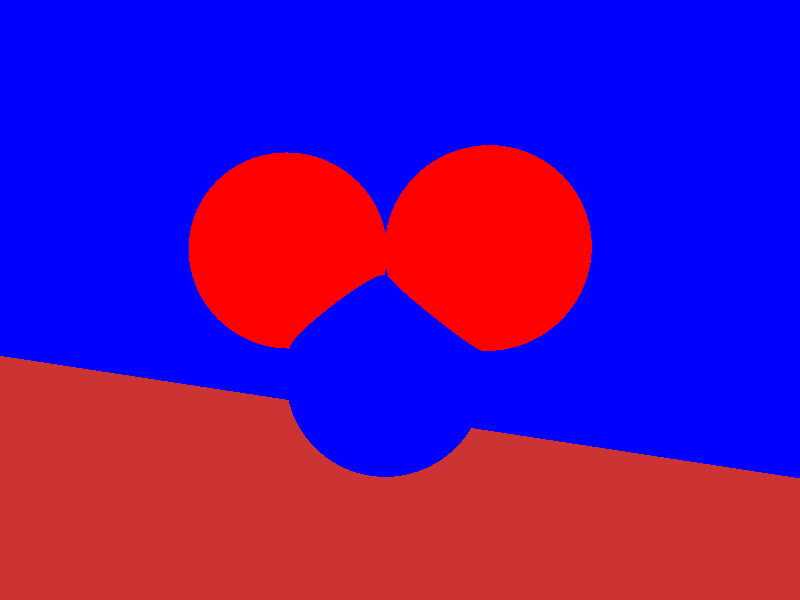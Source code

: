 // cs473, simple color bleeding set up
camera {
  location  <-2, 0, 14>
  up        <0,  1,  0>
  right     <1.333333, 0,  0>
  look_at   <0, 0, 0>
}

light_source {<5, 10, 5> color rgb <1.0, 1.0, 1.0>}

// floor
plane {<0, 1, 0>, -3
  pigment {color rgb <0.8, 0.2, 0.2>}
  finish {ambient 0.1 diffuse 0.8}
  translate <0, -1, 0>
}

// back wall
plane {<0, 0, 1>, -5
  pigment {color rgb <0.0, 0.0, 1.0>}
  finish {ambient 0.1 diffuse 0.8}
  rotate <0, 30, 0>
}

sphere { <2, 4, 0>, 2
  pigment { color rgb <1.0, 0.0, 0.0>}
  finish {ambient 0.1 diffuse 0.8}
  translate <-4, -3, 2>
}

sphere { <6, 4, 0>, 2
  pigment { color rgb <1.0, 0.0, 0.0>}
  finish {ambient 0.1 diffuse 0.8}
  translate <-4, -3, 2>
}

sphere { <4, 1.5, 0>, 2
  pigment { color rgb <0.0, 0.0, 1.0>}
  finish {ambient 0.1 diffuse 0.8}
  translate <-4, -3, 2>
}
